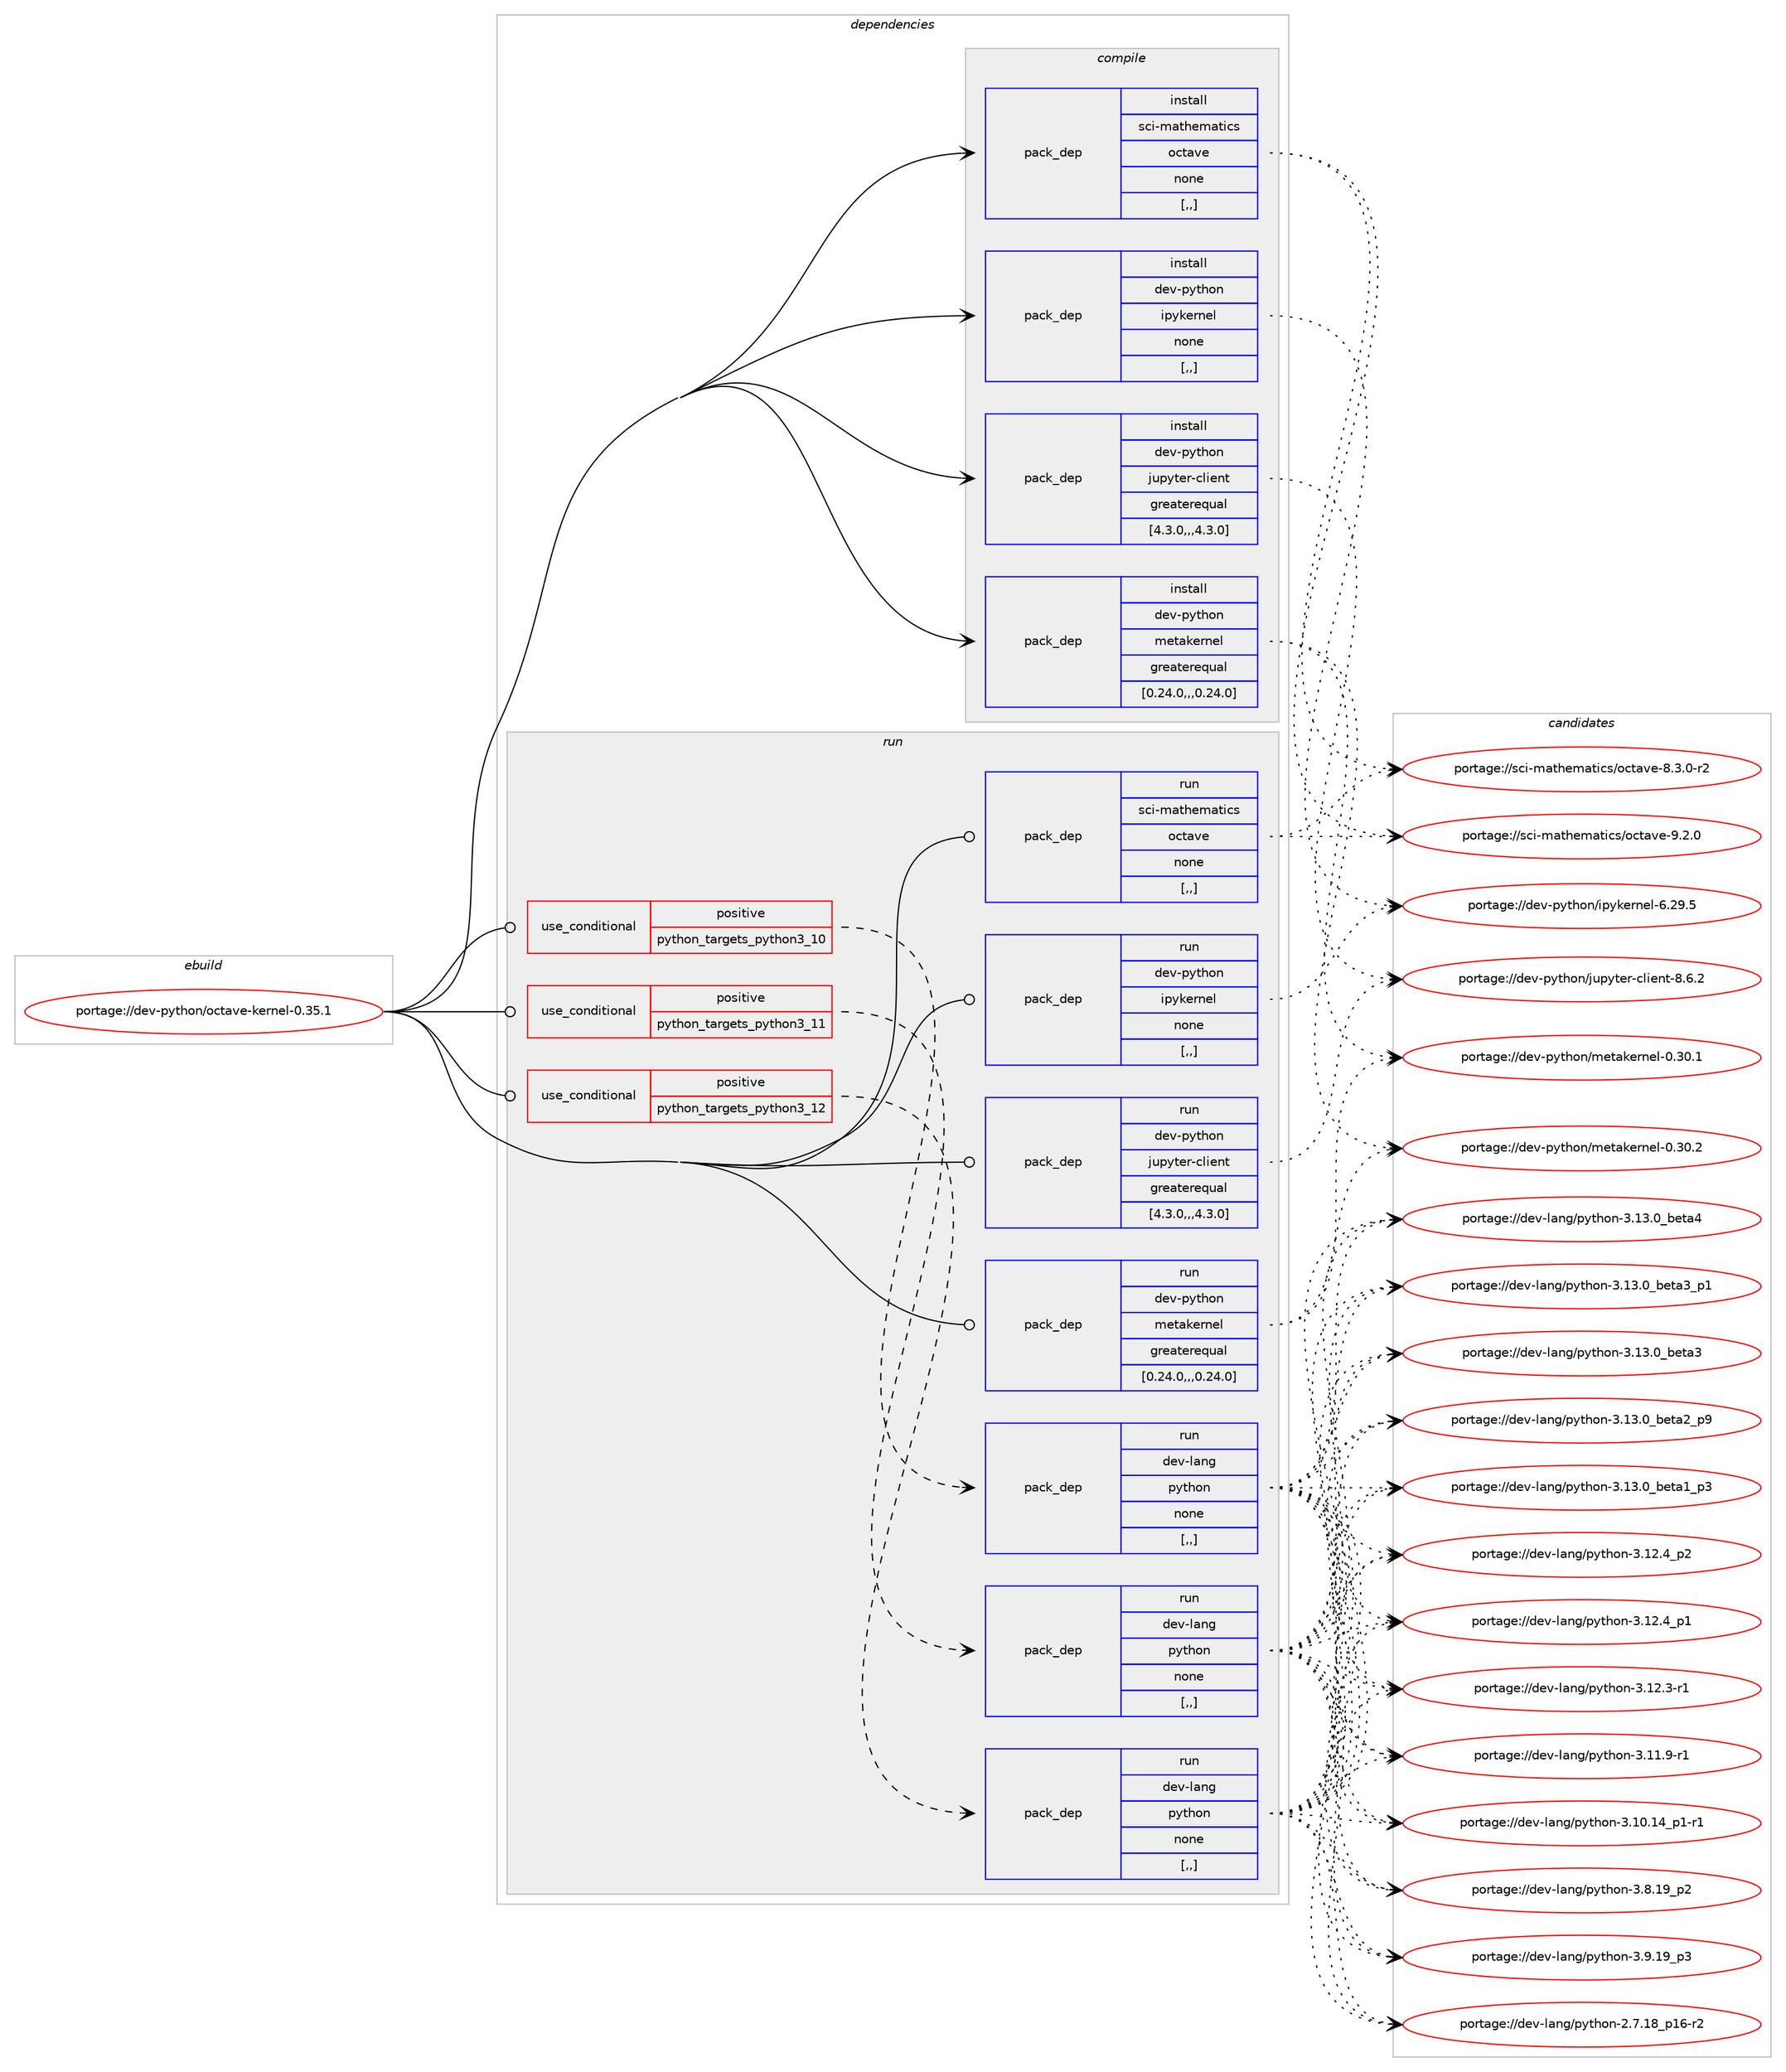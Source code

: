 digraph prolog {

# *************
# Graph options
# *************

newrank=true;
concentrate=true;
compound=true;
graph [rankdir=LR,fontname=Helvetica,fontsize=10,ranksep=1.5];#, ranksep=2.5, nodesep=0.2];
edge  [arrowhead=vee];
node  [fontname=Helvetica,fontsize=10];

# **********
# The ebuild
# **********

subgraph cluster_leftcol {
color=gray;
label=<<i>ebuild</i>>;
id [label="portage://dev-python/octave-kernel-0.35.1", color=red, width=4, href="../dev-python/octave-kernel-0.35.1.svg"];
}

# ****************
# The dependencies
# ****************

subgraph cluster_midcol {
color=gray;
label=<<i>dependencies</i>>;
subgraph cluster_compile {
fillcolor="#eeeeee";
style=filled;
label=<<i>compile</i>>;
subgraph pack116296 {
dependency152998 [label=<<TABLE BORDER="0" CELLBORDER="1" CELLSPACING="0" CELLPADDING="4" WIDTH="220"><TR><TD ROWSPAN="6" CELLPADDING="30">pack_dep</TD></TR><TR><TD WIDTH="110">install</TD></TR><TR><TD>dev-python</TD></TR><TR><TD>ipykernel</TD></TR><TR><TD>none</TD></TR><TR><TD>[,,]</TD></TR></TABLE>>, shape=none, color=blue];
}
id:e -> dependency152998:w [weight=20,style="solid",arrowhead="vee"];
subgraph pack116297 {
dependency152999 [label=<<TABLE BORDER="0" CELLBORDER="1" CELLSPACING="0" CELLPADDING="4" WIDTH="220"><TR><TD ROWSPAN="6" CELLPADDING="30">pack_dep</TD></TR><TR><TD WIDTH="110">install</TD></TR><TR><TD>dev-python</TD></TR><TR><TD>jupyter-client</TD></TR><TR><TD>greaterequal</TD></TR><TR><TD>[4.3.0,,,4.3.0]</TD></TR></TABLE>>, shape=none, color=blue];
}
id:e -> dependency152999:w [weight=20,style="solid",arrowhead="vee"];
subgraph pack116298 {
dependency153000 [label=<<TABLE BORDER="0" CELLBORDER="1" CELLSPACING="0" CELLPADDING="4" WIDTH="220"><TR><TD ROWSPAN="6" CELLPADDING="30">pack_dep</TD></TR><TR><TD WIDTH="110">install</TD></TR><TR><TD>dev-python</TD></TR><TR><TD>metakernel</TD></TR><TR><TD>greaterequal</TD></TR><TR><TD>[0.24.0,,,0.24.0]</TD></TR></TABLE>>, shape=none, color=blue];
}
id:e -> dependency153000:w [weight=20,style="solid",arrowhead="vee"];
subgraph pack116299 {
dependency153001 [label=<<TABLE BORDER="0" CELLBORDER="1" CELLSPACING="0" CELLPADDING="4" WIDTH="220"><TR><TD ROWSPAN="6" CELLPADDING="30">pack_dep</TD></TR><TR><TD WIDTH="110">install</TD></TR><TR><TD>sci-mathematics</TD></TR><TR><TD>octave</TD></TR><TR><TD>none</TD></TR><TR><TD>[,,]</TD></TR></TABLE>>, shape=none, color=blue];
}
id:e -> dependency153001:w [weight=20,style="solid",arrowhead="vee"];
}
subgraph cluster_compileandrun {
fillcolor="#eeeeee";
style=filled;
label=<<i>compile and run</i>>;
}
subgraph cluster_run {
fillcolor="#eeeeee";
style=filled;
label=<<i>run</i>>;
subgraph cond35453 {
dependency153002 [label=<<TABLE BORDER="0" CELLBORDER="1" CELLSPACING="0" CELLPADDING="4"><TR><TD ROWSPAN="3" CELLPADDING="10">use_conditional</TD></TR><TR><TD>positive</TD></TR><TR><TD>python_targets_python3_10</TD></TR></TABLE>>, shape=none, color=red];
subgraph pack116300 {
dependency153003 [label=<<TABLE BORDER="0" CELLBORDER="1" CELLSPACING="0" CELLPADDING="4" WIDTH="220"><TR><TD ROWSPAN="6" CELLPADDING="30">pack_dep</TD></TR><TR><TD WIDTH="110">run</TD></TR><TR><TD>dev-lang</TD></TR><TR><TD>python</TD></TR><TR><TD>none</TD></TR><TR><TD>[,,]</TD></TR></TABLE>>, shape=none, color=blue];
}
dependency153002:e -> dependency153003:w [weight=20,style="dashed",arrowhead="vee"];
}
id:e -> dependency153002:w [weight=20,style="solid",arrowhead="odot"];
subgraph cond35454 {
dependency153004 [label=<<TABLE BORDER="0" CELLBORDER="1" CELLSPACING="0" CELLPADDING="4"><TR><TD ROWSPAN="3" CELLPADDING="10">use_conditional</TD></TR><TR><TD>positive</TD></TR><TR><TD>python_targets_python3_11</TD></TR></TABLE>>, shape=none, color=red];
subgraph pack116301 {
dependency153005 [label=<<TABLE BORDER="0" CELLBORDER="1" CELLSPACING="0" CELLPADDING="4" WIDTH="220"><TR><TD ROWSPAN="6" CELLPADDING="30">pack_dep</TD></TR><TR><TD WIDTH="110">run</TD></TR><TR><TD>dev-lang</TD></TR><TR><TD>python</TD></TR><TR><TD>none</TD></TR><TR><TD>[,,]</TD></TR></TABLE>>, shape=none, color=blue];
}
dependency153004:e -> dependency153005:w [weight=20,style="dashed",arrowhead="vee"];
}
id:e -> dependency153004:w [weight=20,style="solid",arrowhead="odot"];
subgraph cond35455 {
dependency153006 [label=<<TABLE BORDER="0" CELLBORDER="1" CELLSPACING="0" CELLPADDING="4"><TR><TD ROWSPAN="3" CELLPADDING="10">use_conditional</TD></TR><TR><TD>positive</TD></TR><TR><TD>python_targets_python3_12</TD></TR></TABLE>>, shape=none, color=red];
subgraph pack116302 {
dependency153007 [label=<<TABLE BORDER="0" CELLBORDER="1" CELLSPACING="0" CELLPADDING="4" WIDTH="220"><TR><TD ROWSPAN="6" CELLPADDING="30">pack_dep</TD></TR><TR><TD WIDTH="110">run</TD></TR><TR><TD>dev-lang</TD></TR><TR><TD>python</TD></TR><TR><TD>none</TD></TR><TR><TD>[,,]</TD></TR></TABLE>>, shape=none, color=blue];
}
dependency153006:e -> dependency153007:w [weight=20,style="dashed",arrowhead="vee"];
}
id:e -> dependency153006:w [weight=20,style="solid",arrowhead="odot"];
subgraph pack116303 {
dependency153008 [label=<<TABLE BORDER="0" CELLBORDER="1" CELLSPACING="0" CELLPADDING="4" WIDTH="220"><TR><TD ROWSPAN="6" CELLPADDING="30">pack_dep</TD></TR><TR><TD WIDTH="110">run</TD></TR><TR><TD>dev-python</TD></TR><TR><TD>ipykernel</TD></TR><TR><TD>none</TD></TR><TR><TD>[,,]</TD></TR></TABLE>>, shape=none, color=blue];
}
id:e -> dependency153008:w [weight=20,style="solid",arrowhead="odot"];
subgraph pack116304 {
dependency153009 [label=<<TABLE BORDER="0" CELLBORDER="1" CELLSPACING="0" CELLPADDING="4" WIDTH="220"><TR><TD ROWSPAN="6" CELLPADDING="30">pack_dep</TD></TR><TR><TD WIDTH="110">run</TD></TR><TR><TD>dev-python</TD></TR><TR><TD>jupyter-client</TD></TR><TR><TD>greaterequal</TD></TR><TR><TD>[4.3.0,,,4.3.0]</TD></TR></TABLE>>, shape=none, color=blue];
}
id:e -> dependency153009:w [weight=20,style="solid",arrowhead="odot"];
subgraph pack116305 {
dependency153010 [label=<<TABLE BORDER="0" CELLBORDER="1" CELLSPACING="0" CELLPADDING="4" WIDTH="220"><TR><TD ROWSPAN="6" CELLPADDING="30">pack_dep</TD></TR><TR><TD WIDTH="110">run</TD></TR><TR><TD>dev-python</TD></TR><TR><TD>metakernel</TD></TR><TR><TD>greaterequal</TD></TR><TR><TD>[0.24.0,,,0.24.0]</TD></TR></TABLE>>, shape=none, color=blue];
}
id:e -> dependency153010:w [weight=20,style="solid",arrowhead="odot"];
subgraph pack116306 {
dependency153011 [label=<<TABLE BORDER="0" CELLBORDER="1" CELLSPACING="0" CELLPADDING="4" WIDTH="220"><TR><TD ROWSPAN="6" CELLPADDING="30">pack_dep</TD></TR><TR><TD WIDTH="110">run</TD></TR><TR><TD>sci-mathematics</TD></TR><TR><TD>octave</TD></TR><TR><TD>none</TD></TR><TR><TD>[,,]</TD></TR></TABLE>>, shape=none, color=blue];
}
id:e -> dependency153011:w [weight=20,style="solid",arrowhead="odot"];
}
}

# **************
# The candidates
# **************

subgraph cluster_choices {
rank=same;
color=gray;
label=<<i>candidates</i>>;

subgraph choice116296 {
color=black;
nodesep=1;
choice100101118451121211161041111104710511212110710111411010110845544650574653 [label="portage://dev-python/ipykernel-6.29.5", color=red, width=4,href="../dev-python/ipykernel-6.29.5.svg"];
dependency152998:e -> choice100101118451121211161041111104710511212110710111411010110845544650574653:w [style=dotted,weight="100"];
}
subgraph choice116297 {
color=black;
nodesep=1;
choice10010111845112121116104111110471061171121211161011144599108105101110116455646544650 [label="portage://dev-python/jupyter-client-8.6.2", color=red, width=4,href="../dev-python/jupyter-client-8.6.2.svg"];
dependency152999:e -> choice10010111845112121116104111110471061171121211161011144599108105101110116455646544650:w [style=dotted,weight="100"];
}
subgraph choice116298 {
color=black;
nodesep=1;
choice10010111845112121116104111110471091011169710710111411010110845484651484650 [label="portage://dev-python/metakernel-0.30.2", color=red, width=4,href="../dev-python/metakernel-0.30.2.svg"];
choice10010111845112121116104111110471091011169710710111411010110845484651484649 [label="portage://dev-python/metakernel-0.30.1", color=red, width=4,href="../dev-python/metakernel-0.30.1.svg"];
dependency153000:e -> choice10010111845112121116104111110471091011169710710111411010110845484651484650:w [style=dotted,weight="100"];
dependency153000:e -> choice10010111845112121116104111110471091011169710710111411010110845484651484649:w [style=dotted,weight="100"];
}
subgraph choice116299 {
color=black;
nodesep=1;
choice1159910545109971161041011099711610599115471119911697118101455746504648 [label="portage://sci-mathematics/octave-9.2.0", color=red, width=4,href="../sci-mathematics/octave-9.2.0.svg"];
choice11599105451099711610410110997116105991154711199116971181014556465146484511450 [label="portage://sci-mathematics/octave-8.3.0-r2", color=red, width=4,href="../sci-mathematics/octave-8.3.0-r2.svg"];
dependency153001:e -> choice1159910545109971161041011099711610599115471119911697118101455746504648:w [style=dotted,weight="100"];
dependency153001:e -> choice11599105451099711610410110997116105991154711199116971181014556465146484511450:w [style=dotted,weight="100"];
}
subgraph choice116300 {
color=black;
nodesep=1;
choice1001011184510897110103471121211161041111104551464951464895981011169752 [label="portage://dev-lang/python-3.13.0_beta4", color=red, width=4,href="../dev-lang/python-3.13.0_beta4.svg"];
choice10010111845108971101034711212111610411111045514649514648959810111697519511249 [label="portage://dev-lang/python-3.13.0_beta3_p1", color=red, width=4,href="../dev-lang/python-3.13.0_beta3_p1.svg"];
choice1001011184510897110103471121211161041111104551464951464895981011169751 [label="portage://dev-lang/python-3.13.0_beta3", color=red, width=4,href="../dev-lang/python-3.13.0_beta3.svg"];
choice10010111845108971101034711212111610411111045514649514648959810111697509511257 [label="portage://dev-lang/python-3.13.0_beta2_p9", color=red, width=4,href="../dev-lang/python-3.13.0_beta2_p9.svg"];
choice10010111845108971101034711212111610411111045514649514648959810111697499511251 [label="portage://dev-lang/python-3.13.0_beta1_p3", color=red, width=4,href="../dev-lang/python-3.13.0_beta1_p3.svg"];
choice100101118451089711010347112121116104111110455146495046529511250 [label="portage://dev-lang/python-3.12.4_p2", color=red, width=4,href="../dev-lang/python-3.12.4_p2.svg"];
choice100101118451089711010347112121116104111110455146495046529511249 [label="portage://dev-lang/python-3.12.4_p1", color=red, width=4,href="../dev-lang/python-3.12.4_p1.svg"];
choice100101118451089711010347112121116104111110455146495046514511449 [label="portage://dev-lang/python-3.12.3-r1", color=red, width=4,href="../dev-lang/python-3.12.3-r1.svg"];
choice100101118451089711010347112121116104111110455146494946574511449 [label="portage://dev-lang/python-3.11.9-r1", color=red, width=4,href="../dev-lang/python-3.11.9-r1.svg"];
choice100101118451089711010347112121116104111110455146494846495295112494511449 [label="portage://dev-lang/python-3.10.14_p1-r1", color=red, width=4,href="../dev-lang/python-3.10.14_p1-r1.svg"];
choice100101118451089711010347112121116104111110455146574649579511251 [label="portage://dev-lang/python-3.9.19_p3", color=red, width=4,href="../dev-lang/python-3.9.19_p3.svg"];
choice100101118451089711010347112121116104111110455146564649579511250 [label="portage://dev-lang/python-3.8.19_p2", color=red, width=4,href="../dev-lang/python-3.8.19_p2.svg"];
choice100101118451089711010347112121116104111110455046554649569511249544511450 [label="portage://dev-lang/python-2.7.18_p16-r2", color=red, width=4,href="../dev-lang/python-2.7.18_p16-r2.svg"];
dependency153003:e -> choice1001011184510897110103471121211161041111104551464951464895981011169752:w [style=dotted,weight="100"];
dependency153003:e -> choice10010111845108971101034711212111610411111045514649514648959810111697519511249:w [style=dotted,weight="100"];
dependency153003:e -> choice1001011184510897110103471121211161041111104551464951464895981011169751:w [style=dotted,weight="100"];
dependency153003:e -> choice10010111845108971101034711212111610411111045514649514648959810111697509511257:w [style=dotted,weight="100"];
dependency153003:e -> choice10010111845108971101034711212111610411111045514649514648959810111697499511251:w [style=dotted,weight="100"];
dependency153003:e -> choice100101118451089711010347112121116104111110455146495046529511250:w [style=dotted,weight="100"];
dependency153003:e -> choice100101118451089711010347112121116104111110455146495046529511249:w [style=dotted,weight="100"];
dependency153003:e -> choice100101118451089711010347112121116104111110455146495046514511449:w [style=dotted,weight="100"];
dependency153003:e -> choice100101118451089711010347112121116104111110455146494946574511449:w [style=dotted,weight="100"];
dependency153003:e -> choice100101118451089711010347112121116104111110455146494846495295112494511449:w [style=dotted,weight="100"];
dependency153003:e -> choice100101118451089711010347112121116104111110455146574649579511251:w [style=dotted,weight="100"];
dependency153003:e -> choice100101118451089711010347112121116104111110455146564649579511250:w [style=dotted,weight="100"];
dependency153003:e -> choice100101118451089711010347112121116104111110455046554649569511249544511450:w [style=dotted,weight="100"];
}
subgraph choice116301 {
color=black;
nodesep=1;
choice1001011184510897110103471121211161041111104551464951464895981011169752 [label="portage://dev-lang/python-3.13.0_beta4", color=red, width=4,href="../dev-lang/python-3.13.0_beta4.svg"];
choice10010111845108971101034711212111610411111045514649514648959810111697519511249 [label="portage://dev-lang/python-3.13.0_beta3_p1", color=red, width=4,href="../dev-lang/python-3.13.0_beta3_p1.svg"];
choice1001011184510897110103471121211161041111104551464951464895981011169751 [label="portage://dev-lang/python-3.13.0_beta3", color=red, width=4,href="../dev-lang/python-3.13.0_beta3.svg"];
choice10010111845108971101034711212111610411111045514649514648959810111697509511257 [label="portage://dev-lang/python-3.13.0_beta2_p9", color=red, width=4,href="../dev-lang/python-3.13.0_beta2_p9.svg"];
choice10010111845108971101034711212111610411111045514649514648959810111697499511251 [label="portage://dev-lang/python-3.13.0_beta1_p3", color=red, width=4,href="../dev-lang/python-3.13.0_beta1_p3.svg"];
choice100101118451089711010347112121116104111110455146495046529511250 [label="portage://dev-lang/python-3.12.4_p2", color=red, width=4,href="../dev-lang/python-3.12.4_p2.svg"];
choice100101118451089711010347112121116104111110455146495046529511249 [label="portage://dev-lang/python-3.12.4_p1", color=red, width=4,href="../dev-lang/python-3.12.4_p1.svg"];
choice100101118451089711010347112121116104111110455146495046514511449 [label="portage://dev-lang/python-3.12.3-r1", color=red, width=4,href="../dev-lang/python-3.12.3-r1.svg"];
choice100101118451089711010347112121116104111110455146494946574511449 [label="portage://dev-lang/python-3.11.9-r1", color=red, width=4,href="../dev-lang/python-3.11.9-r1.svg"];
choice100101118451089711010347112121116104111110455146494846495295112494511449 [label="portage://dev-lang/python-3.10.14_p1-r1", color=red, width=4,href="../dev-lang/python-3.10.14_p1-r1.svg"];
choice100101118451089711010347112121116104111110455146574649579511251 [label="portage://dev-lang/python-3.9.19_p3", color=red, width=4,href="../dev-lang/python-3.9.19_p3.svg"];
choice100101118451089711010347112121116104111110455146564649579511250 [label="portage://dev-lang/python-3.8.19_p2", color=red, width=4,href="../dev-lang/python-3.8.19_p2.svg"];
choice100101118451089711010347112121116104111110455046554649569511249544511450 [label="portage://dev-lang/python-2.7.18_p16-r2", color=red, width=4,href="../dev-lang/python-2.7.18_p16-r2.svg"];
dependency153005:e -> choice1001011184510897110103471121211161041111104551464951464895981011169752:w [style=dotted,weight="100"];
dependency153005:e -> choice10010111845108971101034711212111610411111045514649514648959810111697519511249:w [style=dotted,weight="100"];
dependency153005:e -> choice1001011184510897110103471121211161041111104551464951464895981011169751:w [style=dotted,weight="100"];
dependency153005:e -> choice10010111845108971101034711212111610411111045514649514648959810111697509511257:w [style=dotted,weight="100"];
dependency153005:e -> choice10010111845108971101034711212111610411111045514649514648959810111697499511251:w [style=dotted,weight="100"];
dependency153005:e -> choice100101118451089711010347112121116104111110455146495046529511250:w [style=dotted,weight="100"];
dependency153005:e -> choice100101118451089711010347112121116104111110455146495046529511249:w [style=dotted,weight="100"];
dependency153005:e -> choice100101118451089711010347112121116104111110455146495046514511449:w [style=dotted,weight="100"];
dependency153005:e -> choice100101118451089711010347112121116104111110455146494946574511449:w [style=dotted,weight="100"];
dependency153005:e -> choice100101118451089711010347112121116104111110455146494846495295112494511449:w [style=dotted,weight="100"];
dependency153005:e -> choice100101118451089711010347112121116104111110455146574649579511251:w [style=dotted,weight="100"];
dependency153005:e -> choice100101118451089711010347112121116104111110455146564649579511250:w [style=dotted,weight="100"];
dependency153005:e -> choice100101118451089711010347112121116104111110455046554649569511249544511450:w [style=dotted,weight="100"];
}
subgraph choice116302 {
color=black;
nodesep=1;
choice1001011184510897110103471121211161041111104551464951464895981011169752 [label="portage://dev-lang/python-3.13.0_beta4", color=red, width=4,href="../dev-lang/python-3.13.0_beta4.svg"];
choice10010111845108971101034711212111610411111045514649514648959810111697519511249 [label="portage://dev-lang/python-3.13.0_beta3_p1", color=red, width=4,href="../dev-lang/python-3.13.0_beta3_p1.svg"];
choice1001011184510897110103471121211161041111104551464951464895981011169751 [label="portage://dev-lang/python-3.13.0_beta3", color=red, width=4,href="../dev-lang/python-3.13.0_beta3.svg"];
choice10010111845108971101034711212111610411111045514649514648959810111697509511257 [label="portage://dev-lang/python-3.13.0_beta2_p9", color=red, width=4,href="../dev-lang/python-3.13.0_beta2_p9.svg"];
choice10010111845108971101034711212111610411111045514649514648959810111697499511251 [label="portage://dev-lang/python-3.13.0_beta1_p3", color=red, width=4,href="../dev-lang/python-3.13.0_beta1_p3.svg"];
choice100101118451089711010347112121116104111110455146495046529511250 [label="portage://dev-lang/python-3.12.4_p2", color=red, width=4,href="../dev-lang/python-3.12.4_p2.svg"];
choice100101118451089711010347112121116104111110455146495046529511249 [label="portage://dev-lang/python-3.12.4_p1", color=red, width=4,href="../dev-lang/python-3.12.4_p1.svg"];
choice100101118451089711010347112121116104111110455146495046514511449 [label="portage://dev-lang/python-3.12.3-r1", color=red, width=4,href="../dev-lang/python-3.12.3-r1.svg"];
choice100101118451089711010347112121116104111110455146494946574511449 [label="portage://dev-lang/python-3.11.9-r1", color=red, width=4,href="../dev-lang/python-3.11.9-r1.svg"];
choice100101118451089711010347112121116104111110455146494846495295112494511449 [label="portage://dev-lang/python-3.10.14_p1-r1", color=red, width=4,href="../dev-lang/python-3.10.14_p1-r1.svg"];
choice100101118451089711010347112121116104111110455146574649579511251 [label="portage://dev-lang/python-3.9.19_p3", color=red, width=4,href="../dev-lang/python-3.9.19_p3.svg"];
choice100101118451089711010347112121116104111110455146564649579511250 [label="portage://dev-lang/python-3.8.19_p2", color=red, width=4,href="../dev-lang/python-3.8.19_p2.svg"];
choice100101118451089711010347112121116104111110455046554649569511249544511450 [label="portage://dev-lang/python-2.7.18_p16-r2", color=red, width=4,href="../dev-lang/python-2.7.18_p16-r2.svg"];
dependency153007:e -> choice1001011184510897110103471121211161041111104551464951464895981011169752:w [style=dotted,weight="100"];
dependency153007:e -> choice10010111845108971101034711212111610411111045514649514648959810111697519511249:w [style=dotted,weight="100"];
dependency153007:e -> choice1001011184510897110103471121211161041111104551464951464895981011169751:w [style=dotted,weight="100"];
dependency153007:e -> choice10010111845108971101034711212111610411111045514649514648959810111697509511257:w [style=dotted,weight="100"];
dependency153007:e -> choice10010111845108971101034711212111610411111045514649514648959810111697499511251:w [style=dotted,weight="100"];
dependency153007:e -> choice100101118451089711010347112121116104111110455146495046529511250:w [style=dotted,weight="100"];
dependency153007:e -> choice100101118451089711010347112121116104111110455146495046529511249:w [style=dotted,weight="100"];
dependency153007:e -> choice100101118451089711010347112121116104111110455146495046514511449:w [style=dotted,weight="100"];
dependency153007:e -> choice100101118451089711010347112121116104111110455146494946574511449:w [style=dotted,weight="100"];
dependency153007:e -> choice100101118451089711010347112121116104111110455146494846495295112494511449:w [style=dotted,weight="100"];
dependency153007:e -> choice100101118451089711010347112121116104111110455146574649579511251:w [style=dotted,weight="100"];
dependency153007:e -> choice100101118451089711010347112121116104111110455146564649579511250:w [style=dotted,weight="100"];
dependency153007:e -> choice100101118451089711010347112121116104111110455046554649569511249544511450:w [style=dotted,weight="100"];
}
subgraph choice116303 {
color=black;
nodesep=1;
choice100101118451121211161041111104710511212110710111411010110845544650574653 [label="portage://dev-python/ipykernel-6.29.5", color=red, width=4,href="../dev-python/ipykernel-6.29.5.svg"];
dependency153008:e -> choice100101118451121211161041111104710511212110710111411010110845544650574653:w [style=dotted,weight="100"];
}
subgraph choice116304 {
color=black;
nodesep=1;
choice10010111845112121116104111110471061171121211161011144599108105101110116455646544650 [label="portage://dev-python/jupyter-client-8.6.2", color=red, width=4,href="../dev-python/jupyter-client-8.6.2.svg"];
dependency153009:e -> choice10010111845112121116104111110471061171121211161011144599108105101110116455646544650:w [style=dotted,weight="100"];
}
subgraph choice116305 {
color=black;
nodesep=1;
choice10010111845112121116104111110471091011169710710111411010110845484651484650 [label="portage://dev-python/metakernel-0.30.2", color=red, width=4,href="../dev-python/metakernel-0.30.2.svg"];
choice10010111845112121116104111110471091011169710710111411010110845484651484649 [label="portage://dev-python/metakernel-0.30.1", color=red, width=4,href="../dev-python/metakernel-0.30.1.svg"];
dependency153010:e -> choice10010111845112121116104111110471091011169710710111411010110845484651484650:w [style=dotted,weight="100"];
dependency153010:e -> choice10010111845112121116104111110471091011169710710111411010110845484651484649:w [style=dotted,weight="100"];
}
subgraph choice116306 {
color=black;
nodesep=1;
choice1159910545109971161041011099711610599115471119911697118101455746504648 [label="portage://sci-mathematics/octave-9.2.0", color=red, width=4,href="../sci-mathematics/octave-9.2.0.svg"];
choice11599105451099711610410110997116105991154711199116971181014556465146484511450 [label="portage://sci-mathematics/octave-8.3.0-r2", color=red, width=4,href="../sci-mathematics/octave-8.3.0-r2.svg"];
dependency153011:e -> choice1159910545109971161041011099711610599115471119911697118101455746504648:w [style=dotted,weight="100"];
dependency153011:e -> choice11599105451099711610410110997116105991154711199116971181014556465146484511450:w [style=dotted,weight="100"];
}
}

}
